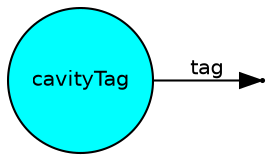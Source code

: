 digraph pwb_model {
	rankdir=LR;
	size="8,5"
	node [ shape = circle , fontname = "Helvetica" , fontsize = 10 , height = 0.1 , width = 0.1 , margin = 0.01 ,  style=filled ];
	edge [ fontname = "Helvetica" , forcelabels= true , fontsize = 10 ];
	"cavityTag" [ shape=circle fillcolor=cyan ];
        "REF1" [shape=point , label ="", width=0.02 , height=0.02, regular=1, style=filled , fillcolor=black ];
	cavityTag -> REF1 [ label = "tag" , arrowhead = "normal" ];
}
